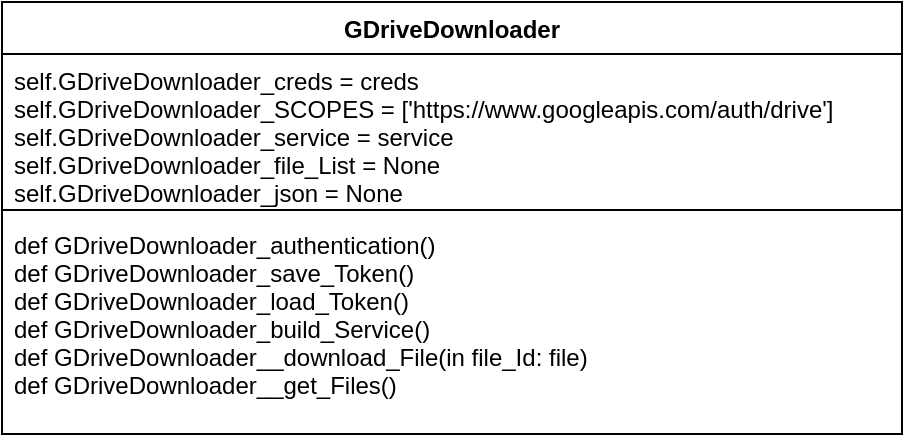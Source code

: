 <mxfile version="13.0.3" type="device"><diagram id="6uoOvtBcjfbrGq2VIuCK" name="Page-1"><mxGraphModel dx="1422" dy="816" grid="1" gridSize="10" guides="1" tooltips="1" connect="1" arrows="1" fold="1" page="1" pageScale="1" pageWidth="850" pageHeight="1100" math="0" shadow="0"><root><mxCell id="0"/><mxCell id="1" parent="0"/><mxCell id="GZFU0iZJRL1ygRXPhxe2-1" value="GDriveDownloader" style="swimlane;fontStyle=1;align=center;verticalAlign=top;childLayout=stackLayout;horizontal=1;startSize=26;horizontalStack=0;resizeParent=1;resizeParentMax=0;resizeLast=0;collapsible=1;marginBottom=0;" parent="1" vertex="1"><mxGeometry x="180" y="110" width="450" height="216" as="geometry"/></mxCell><mxCell id="GZFU0iZJRL1ygRXPhxe2-2" value="self.GDriveDownloader_creds = creds&#10;self.GDriveDownloader_SCOPES = ['https://www.googleapis.com/auth/drive']&#10;self.GDriveDownloader_service = service&#10;self.GDriveDownloader_file_List = None&#10;self.GDriveDownloader_json = None&#10;" style="text;strokeColor=none;fillColor=none;align=left;verticalAlign=top;spacingLeft=4;spacingRight=4;overflow=hidden;rotatable=0;points=[[0,0.5],[1,0.5]];portConstraint=eastwest;" parent="GZFU0iZJRL1ygRXPhxe2-1" vertex="1"><mxGeometry y="26" width="450" height="74" as="geometry"/></mxCell><mxCell id="GZFU0iZJRL1ygRXPhxe2-3" value="" style="line;strokeWidth=1;fillColor=none;align=left;verticalAlign=middle;spacingTop=-1;spacingLeft=3;spacingRight=3;rotatable=0;labelPosition=right;points=[];portConstraint=eastwest;" parent="GZFU0iZJRL1ygRXPhxe2-1" vertex="1"><mxGeometry y="100" width="450" height="8" as="geometry"/></mxCell><mxCell id="GZFU0iZJRL1ygRXPhxe2-4" value="def GDriveDownloader_authentication()&#10;def GDriveDownloader_save_Token()&#10;def GDriveDownloader_load_Token()&#10;def GDriveDownloader_build_Service()&#10;def GDriveDownloader__download_File(in file_Id: file)&#10;def GDriveDownloader__get_Files()" style="text;strokeColor=none;fillColor=none;align=left;verticalAlign=top;spacingLeft=4;spacingRight=4;overflow=hidden;rotatable=0;points=[[0,0.5],[1,0.5]];portConstraint=eastwest;" parent="GZFU0iZJRL1ygRXPhxe2-1" vertex="1"><mxGeometry y="108" width="450" height="108" as="geometry"/></mxCell></root></mxGraphModel></diagram></mxfile>